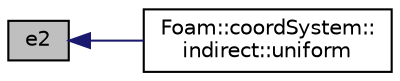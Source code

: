 digraph "e2"
{
  bgcolor="transparent";
  edge [fontname="Helvetica",fontsize="10",labelfontname="Helvetica",labelfontsize="10"];
  node [fontname="Helvetica",fontsize="10",shape=record];
  rankdir="LR";
  Node1 [label="e2",height=0.2,width=0.4,color="black", fillcolor="grey75", style="filled" fontcolor="black"];
  Node1 -> Node2 [dir="back",color="midnightblue",fontsize="10",style="solid",fontname="Helvetica"];
  Node2 [label="Foam::coordSystem::\lindirect::uniform",height=0.2,width=0.4,color="black",URL="$classFoam_1_1coordSystem_1_1indirect.html#a76ba3e9f182caa5d5ea214668de3f691",tooltip="True if the rotation tensor is uniform for all positions. "];
}
